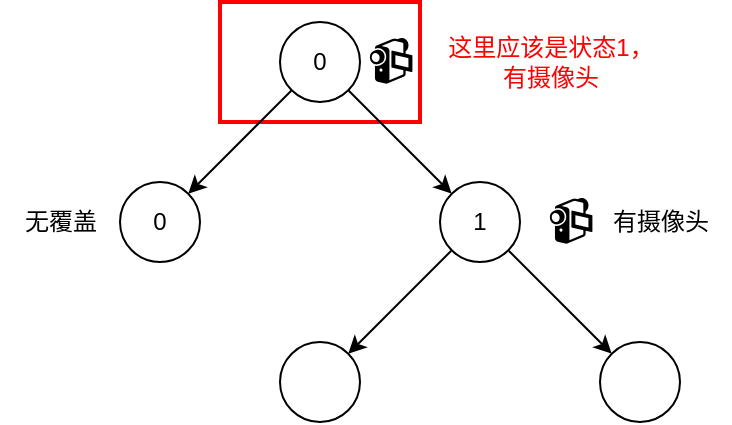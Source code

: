 <mxfile version="24.7.17">
  <diagram name="第 1 页" id="n_mfFQ_VxGRJThvNgRtI">
    <mxGraphModel dx="954" dy="727" grid="1" gridSize="10" guides="1" tooltips="1" connect="1" arrows="1" fold="1" page="1" pageScale="1" pageWidth="827" pageHeight="1169" math="0" shadow="0">
      <root>
        <mxCell id="0" />
        <mxCell id="1" parent="0" />
        <mxCell id="QA0OKqsRn4g2X81_j6sI-1" value="" style="rounded=0;whiteSpace=wrap;html=1;strokeColor=#FF0000;strokeWidth=2;" vertex="1" parent="1">
          <mxGeometry x="250" y="110" width="100" height="60" as="geometry" />
        </mxCell>
        <mxCell id="QA0OKqsRn4g2X81_j6sI-4" value="" style="ellipse;whiteSpace=wrap;html=1;aspect=fixed;" vertex="1" parent="1">
          <mxGeometry x="280" y="280" width="40" height="40" as="geometry" />
        </mxCell>
        <mxCell id="QA0OKqsRn4g2X81_j6sI-5" value="" style="ellipse;whiteSpace=wrap;html=1;aspect=fixed;" vertex="1" parent="1">
          <mxGeometry x="440" y="280" width="40" height="40" as="geometry" />
        </mxCell>
        <mxCell id="QA0OKqsRn4g2X81_j6sI-8" value="1" style="ellipse;whiteSpace=wrap;html=1;aspect=fixed;" vertex="1" parent="1">
          <mxGeometry x="360" y="200" width="40" height="40" as="geometry" />
        </mxCell>
        <mxCell id="QA0OKqsRn4g2X81_j6sI-9" value="0" style="ellipse;whiteSpace=wrap;html=1;aspect=fixed;" vertex="1" parent="1">
          <mxGeometry x="200" y="200" width="40" height="40" as="geometry" />
        </mxCell>
        <mxCell id="QA0OKqsRn4g2X81_j6sI-10" value="0" style="ellipse;whiteSpace=wrap;html=1;aspect=fixed;" vertex="1" parent="1">
          <mxGeometry x="280" y="120" width="40" height="40" as="geometry" />
        </mxCell>
        <mxCell id="QA0OKqsRn4g2X81_j6sI-13" value="" style="endArrow=classic;html=1;rounded=0;entryX=1;entryY=0;entryDx=0;entryDy=0;exitX=0;exitY=1;exitDx=0;exitDy=0;" edge="1" parent="1" source="QA0OKqsRn4g2X81_j6sI-10" target="QA0OKqsRn4g2X81_j6sI-9">
          <mxGeometry width="50" height="50" relative="1" as="geometry">
            <mxPoint x="404" y="84" as="sourcePoint" />
            <mxPoint x="456" y="136" as="targetPoint" />
          </mxGeometry>
        </mxCell>
        <mxCell id="QA0OKqsRn4g2X81_j6sI-14" value="" style="endArrow=classic;html=1;rounded=0;entryX=0;entryY=0;entryDx=0;entryDy=0;exitX=1;exitY=1;exitDx=0;exitDy=0;" edge="1" parent="1" source="QA0OKqsRn4g2X81_j6sI-10" target="QA0OKqsRn4g2X81_j6sI-8">
          <mxGeometry width="50" height="50" relative="1" as="geometry">
            <mxPoint x="310" y="170" as="sourcePoint" />
            <mxPoint x="270" y="210" as="targetPoint" />
          </mxGeometry>
        </mxCell>
        <mxCell id="QA0OKqsRn4g2X81_j6sI-17" value="" style="endArrow=classic;html=1;rounded=0;entryX=0;entryY=0;entryDx=0;entryDy=0;exitX=1;exitY=1;exitDx=0;exitDy=0;" edge="1" parent="1" source="QA0OKqsRn4g2X81_j6sI-8" target="QA0OKqsRn4g2X81_j6sI-5">
          <mxGeometry width="50" height="50" relative="1" as="geometry">
            <mxPoint x="310" y="170" as="sourcePoint" />
            <mxPoint x="350" y="210" as="targetPoint" />
          </mxGeometry>
        </mxCell>
        <mxCell id="QA0OKqsRn4g2X81_j6sI-18" value="" style="endArrow=classic;html=1;rounded=0;exitX=0;exitY=1;exitDx=0;exitDy=0;" edge="1" parent="1" source="QA0OKqsRn4g2X81_j6sI-8" target="QA0OKqsRn4g2X81_j6sI-4">
          <mxGeometry width="50" height="50" relative="1" as="geometry">
            <mxPoint x="350" y="250" as="sourcePoint" />
            <mxPoint x="390" y="290" as="targetPoint" />
          </mxGeometry>
        </mxCell>
        <mxCell id="QA0OKqsRn4g2X81_j6sI-19" value="这里应该是状态1，&lt;div&gt;有摄像头&lt;/div&gt;" style="text;html=1;align=center;verticalAlign=middle;resizable=0;points=[];autosize=1;strokeColor=none;fillColor=none;fontColor=#FF0000;" vertex="1" parent="1">
          <mxGeometry x="350" y="120" width="130" height="40" as="geometry" />
        </mxCell>
        <mxCell id="QA0OKqsRn4g2X81_j6sI-20" value="无覆盖" style="text;html=1;align=center;verticalAlign=middle;resizable=0;points=[];autosize=1;strokeColor=none;fillColor=none;" vertex="1" parent="1">
          <mxGeometry x="140" y="205" width="60" height="30" as="geometry" />
        </mxCell>
        <mxCell id="QA0OKqsRn4g2X81_j6sI-21" value="有摄像头" style="text;html=1;align=center;verticalAlign=middle;resizable=0;points=[];autosize=1;strokeColor=none;fillColor=none;" vertex="1" parent="1">
          <mxGeometry x="435" y="205" width="70" height="30" as="geometry" />
        </mxCell>
        <mxCell id="QA0OKqsRn4g2X81_j6sI-22" value="📹" style="text;html=1;align=center;verticalAlign=middle;resizable=0;points=[];autosize=1;strokeColor=none;fillColor=none;fontSize=24;" vertex="1" parent="1">
          <mxGeometry x="400" y="200" width="50" height="40" as="geometry" />
        </mxCell>
        <mxCell id="QA0OKqsRn4g2X81_j6sI-23" value="📹" style="text;html=1;align=center;verticalAlign=middle;resizable=0;points=[];autosize=1;strokeColor=none;fillColor=none;fontSize=24;" vertex="1" parent="1">
          <mxGeometry x="310" y="120" width="50" height="40" as="geometry" />
        </mxCell>
      </root>
    </mxGraphModel>
  </diagram>
</mxfile>
